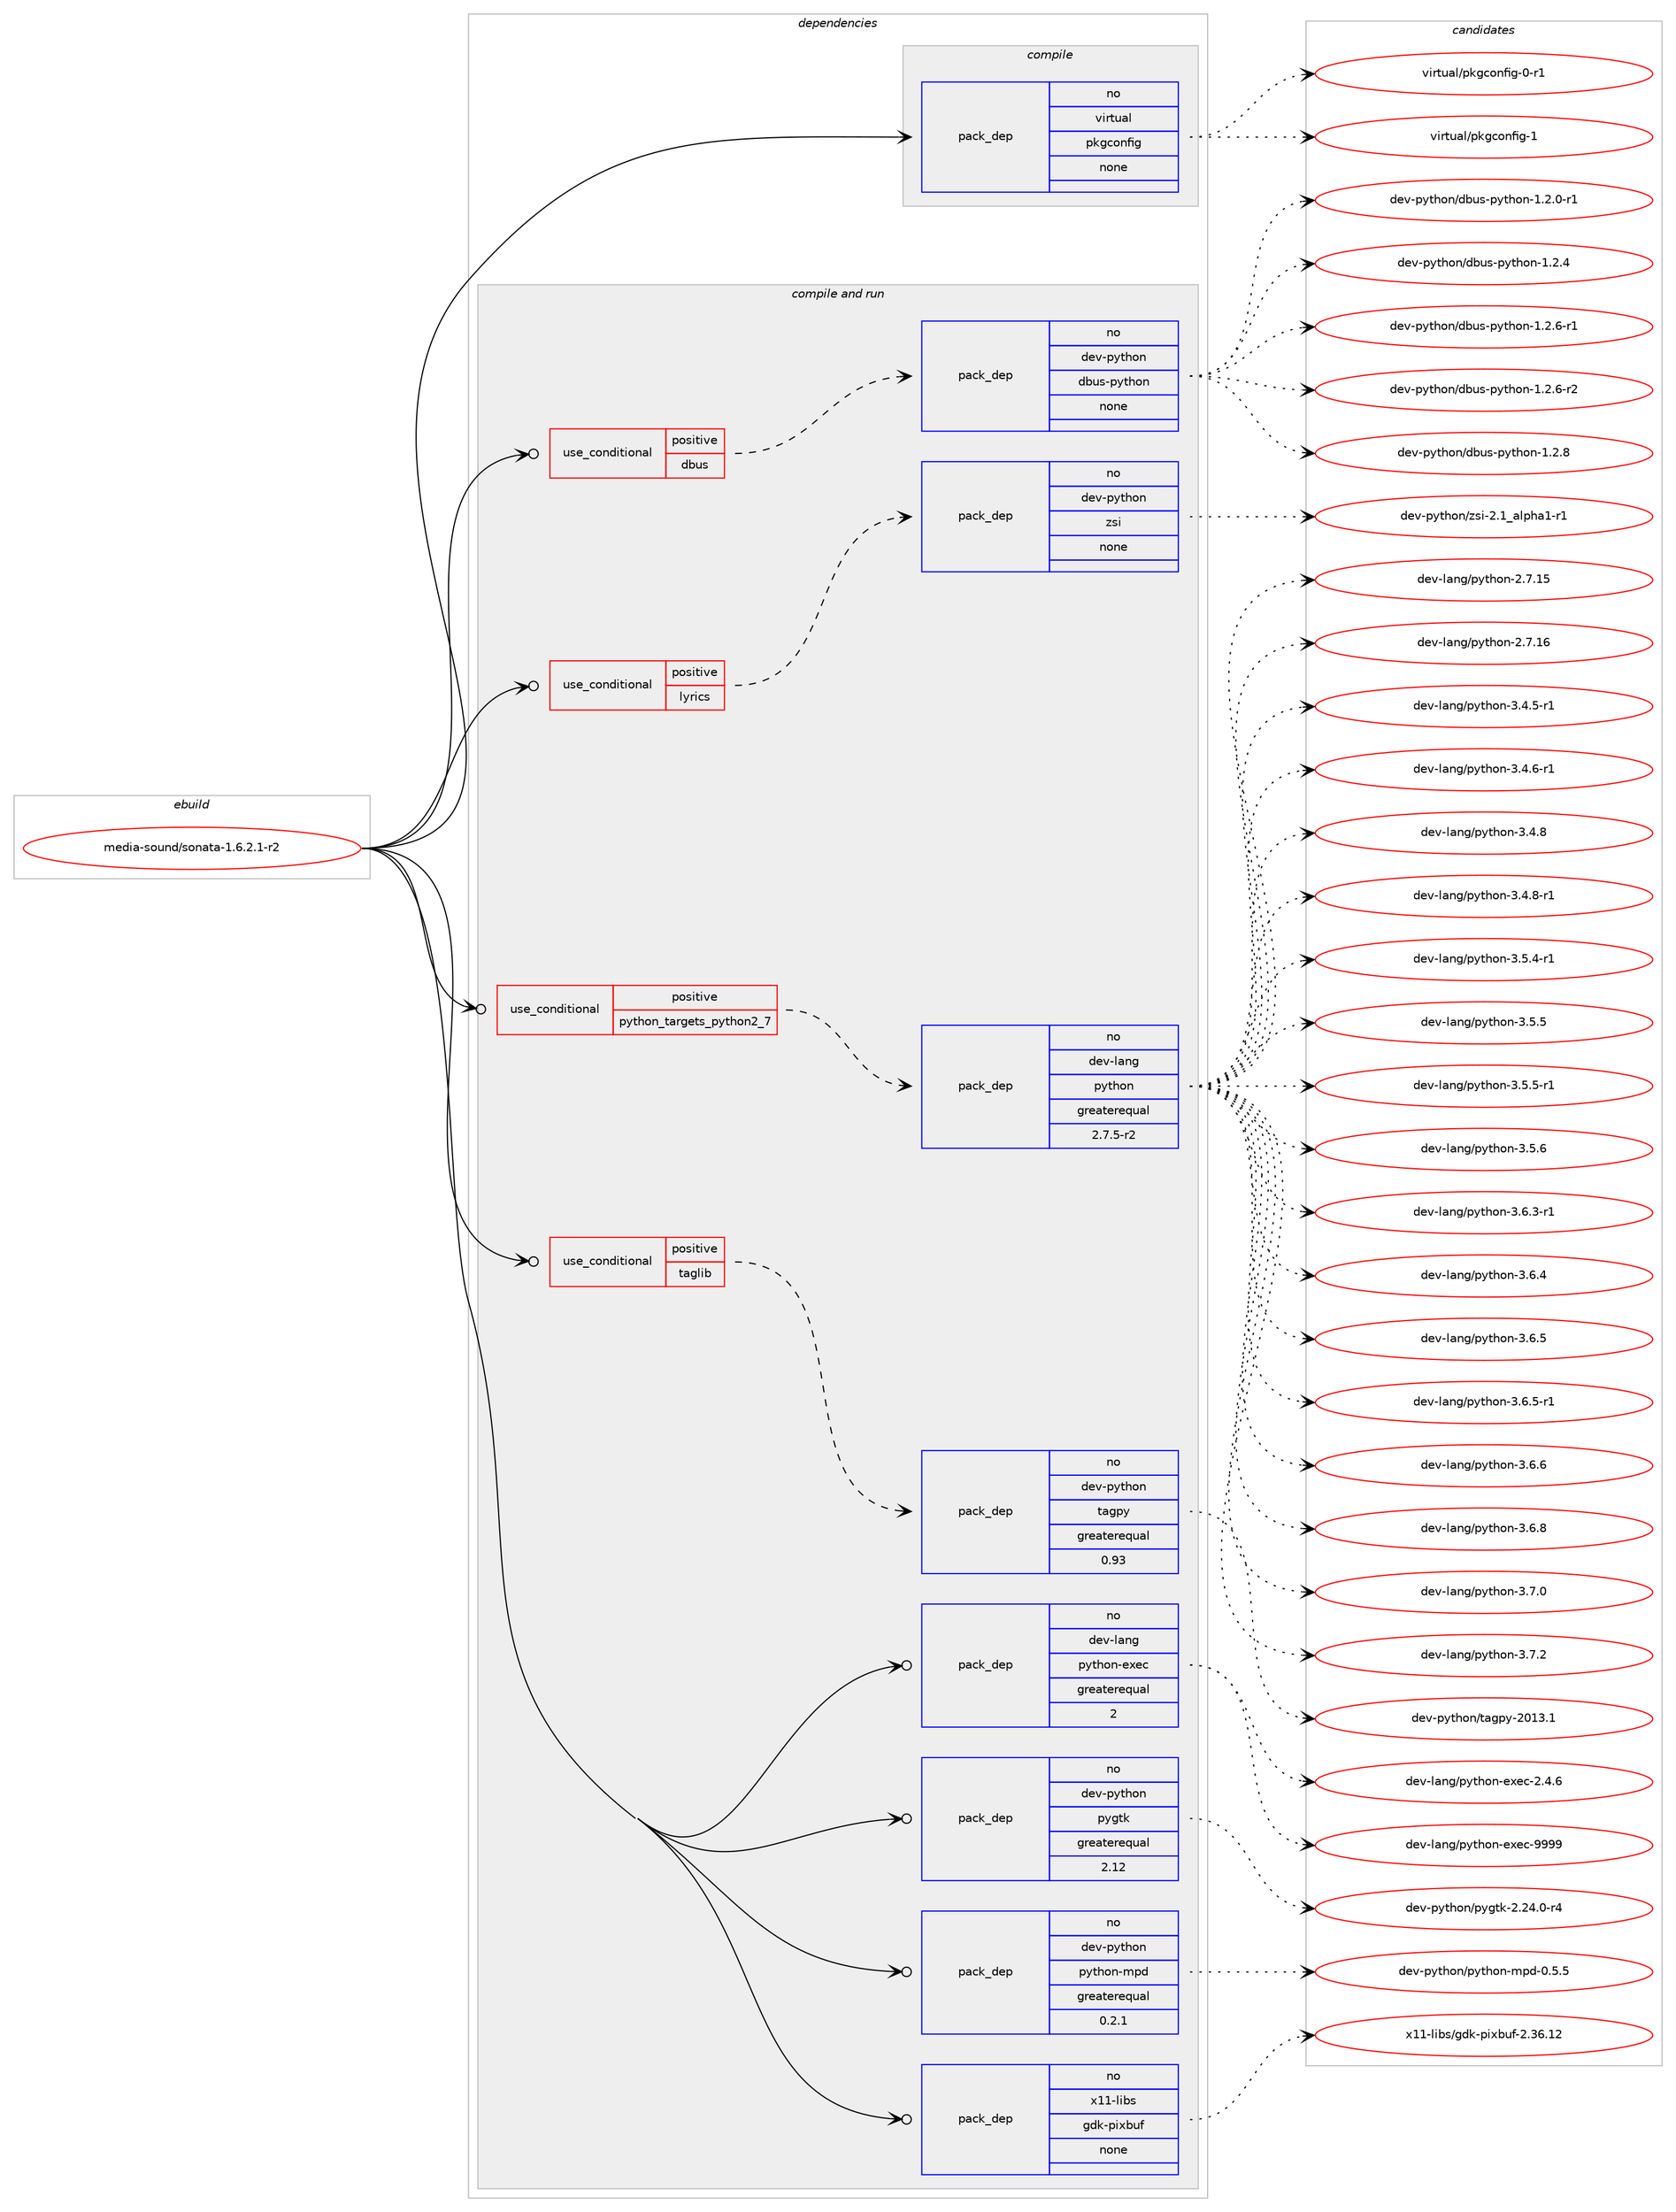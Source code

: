 digraph prolog {

# *************
# Graph options
# *************

newrank=true;
concentrate=true;
compound=true;
graph [rankdir=LR,fontname=Helvetica,fontsize=10,ranksep=1.5];#, ranksep=2.5, nodesep=0.2];
edge  [arrowhead=vee];
node  [fontname=Helvetica,fontsize=10];

# **********
# The ebuild
# **********

subgraph cluster_leftcol {
color=gray;
rank=same;
label=<<i>ebuild</i>>;
id [label="media-sound/sonata-1.6.2.1-r2", color=red, width=4, href="../media-sound/sonata-1.6.2.1-r2.svg"];
}

# ****************
# The dependencies
# ****************

subgraph cluster_midcol {
color=gray;
label=<<i>dependencies</i>>;
subgraph cluster_compile {
fillcolor="#eeeeee";
style=filled;
label=<<i>compile</i>>;
subgraph pack1166019 {
dependency1630579 [label=<<TABLE BORDER="0" CELLBORDER="1" CELLSPACING="0" CELLPADDING="4" WIDTH="220"><TR><TD ROWSPAN="6" CELLPADDING="30">pack_dep</TD></TR><TR><TD WIDTH="110">no</TD></TR><TR><TD>virtual</TD></TR><TR><TD>pkgconfig</TD></TR><TR><TD>none</TD></TR><TR><TD></TD></TR></TABLE>>, shape=none, color=blue];
}
id:e -> dependency1630579:w [weight=20,style="solid",arrowhead="vee"];
}
subgraph cluster_compileandrun {
fillcolor="#eeeeee";
style=filled;
label=<<i>compile and run</i>>;
subgraph cond438232 {
dependency1630580 [label=<<TABLE BORDER="0" CELLBORDER="1" CELLSPACING="0" CELLPADDING="4"><TR><TD ROWSPAN="3" CELLPADDING="10">use_conditional</TD></TR><TR><TD>positive</TD></TR><TR><TD>dbus</TD></TR></TABLE>>, shape=none, color=red];
subgraph pack1166020 {
dependency1630581 [label=<<TABLE BORDER="0" CELLBORDER="1" CELLSPACING="0" CELLPADDING="4" WIDTH="220"><TR><TD ROWSPAN="6" CELLPADDING="30">pack_dep</TD></TR><TR><TD WIDTH="110">no</TD></TR><TR><TD>dev-python</TD></TR><TR><TD>dbus-python</TD></TR><TR><TD>none</TD></TR><TR><TD></TD></TR></TABLE>>, shape=none, color=blue];
}
dependency1630580:e -> dependency1630581:w [weight=20,style="dashed",arrowhead="vee"];
}
id:e -> dependency1630580:w [weight=20,style="solid",arrowhead="odotvee"];
subgraph cond438233 {
dependency1630582 [label=<<TABLE BORDER="0" CELLBORDER="1" CELLSPACING="0" CELLPADDING="4"><TR><TD ROWSPAN="3" CELLPADDING="10">use_conditional</TD></TR><TR><TD>positive</TD></TR><TR><TD>lyrics</TD></TR></TABLE>>, shape=none, color=red];
subgraph pack1166021 {
dependency1630583 [label=<<TABLE BORDER="0" CELLBORDER="1" CELLSPACING="0" CELLPADDING="4" WIDTH="220"><TR><TD ROWSPAN="6" CELLPADDING="30">pack_dep</TD></TR><TR><TD WIDTH="110">no</TD></TR><TR><TD>dev-python</TD></TR><TR><TD>zsi</TD></TR><TR><TD>none</TD></TR><TR><TD></TD></TR></TABLE>>, shape=none, color=blue];
}
dependency1630582:e -> dependency1630583:w [weight=20,style="dashed",arrowhead="vee"];
}
id:e -> dependency1630582:w [weight=20,style="solid",arrowhead="odotvee"];
subgraph cond438234 {
dependency1630584 [label=<<TABLE BORDER="0" CELLBORDER="1" CELLSPACING="0" CELLPADDING="4"><TR><TD ROWSPAN="3" CELLPADDING="10">use_conditional</TD></TR><TR><TD>positive</TD></TR><TR><TD>python_targets_python2_7</TD></TR></TABLE>>, shape=none, color=red];
subgraph pack1166022 {
dependency1630585 [label=<<TABLE BORDER="0" CELLBORDER="1" CELLSPACING="0" CELLPADDING="4" WIDTH="220"><TR><TD ROWSPAN="6" CELLPADDING="30">pack_dep</TD></TR><TR><TD WIDTH="110">no</TD></TR><TR><TD>dev-lang</TD></TR><TR><TD>python</TD></TR><TR><TD>greaterequal</TD></TR><TR><TD>2.7.5-r2</TD></TR></TABLE>>, shape=none, color=blue];
}
dependency1630584:e -> dependency1630585:w [weight=20,style="dashed",arrowhead="vee"];
}
id:e -> dependency1630584:w [weight=20,style="solid",arrowhead="odotvee"];
subgraph cond438235 {
dependency1630586 [label=<<TABLE BORDER="0" CELLBORDER="1" CELLSPACING="0" CELLPADDING="4"><TR><TD ROWSPAN="3" CELLPADDING="10">use_conditional</TD></TR><TR><TD>positive</TD></TR><TR><TD>taglib</TD></TR></TABLE>>, shape=none, color=red];
subgraph pack1166023 {
dependency1630587 [label=<<TABLE BORDER="0" CELLBORDER="1" CELLSPACING="0" CELLPADDING="4" WIDTH="220"><TR><TD ROWSPAN="6" CELLPADDING="30">pack_dep</TD></TR><TR><TD WIDTH="110">no</TD></TR><TR><TD>dev-python</TD></TR><TR><TD>tagpy</TD></TR><TR><TD>greaterequal</TD></TR><TR><TD>0.93</TD></TR></TABLE>>, shape=none, color=blue];
}
dependency1630586:e -> dependency1630587:w [weight=20,style="dashed",arrowhead="vee"];
}
id:e -> dependency1630586:w [weight=20,style="solid",arrowhead="odotvee"];
subgraph pack1166024 {
dependency1630588 [label=<<TABLE BORDER="0" CELLBORDER="1" CELLSPACING="0" CELLPADDING="4" WIDTH="220"><TR><TD ROWSPAN="6" CELLPADDING="30">pack_dep</TD></TR><TR><TD WIDTH="110">no</TD></TR><TR><TD>dev-lang</TD></TR><TR><TD>python-exec</TD></TR><TR><TD>greaterequal</TD></TR><TR><TD>2</TD></TR></TABLE>>, shape=none, color=blue];
}
id:e -> dependency1630588:w [weight=20,style="solid",arrowhead="odotvee"];
subgraph pack1166025 {
dependency1630589 [label=<<TABLE BORDER="0" CELLBORDER="1" CELLSPACING="0" CELLPADDING="4" WIDTH="220"><TR><TD ROWSPAN="6" CELLPADDING="30">pack_dep</TD></TR><TR><TD WIDTH="110">no</TD></TR><TR><TD>dev-python</TD></TR><TR><TD>pygtk</TD></TR><TR><TD>greaterequal</TD></TR><TR><TD>2.12</TD></TR></TABLE>>, shape=none, color=blue];
}
id:e -> dependency1630589:w [weight=20,style="solid",arrowhead="odotvee"];
subgraph pack1166026 {
dependency1630590 [label=<<TABLE BORDER="0" CELLBORDER="1" CELLSPACING="0" CELLPADDING="4" WIDTH="220"><TR><TD ROWSPAN="6" CELLPADDING="30">pack_dep</TD></TR><TR><TD WIDTH="110">no</TD></TR><TR><TD>dev-python</TD></TR><TR><TD>python-mpd</TD></TR><TR><TD>greaterequal</TD></TR><TR><TD>0.2.1</TD></TR></TABLE>>, shape=none, color=blue];
}
id:e -> dependency1630590:w [weight=20,style="solid",arrowhead="odotvee"];
subgraph pack1166027 {
dependency1630591 [label=<<TABLE BORDER="0" CELLBORDER="1" CELLSPACING="0" CELLPADDING="4" WIDTH="220"><TR><TD ROWSPAN="6" CELLPADDING="30">pack_dep</TD></TR><TR><TD WIDTH="110">no</TD></TR><TR><TD>x11-libs</TD></TR><TR><TD>gdk-pixbuf</TD></TR><TR><TD>none</TD></TR><TR><TD></TD></TR></TABLE>>, shape=none, color=blue];
}
id:e -> dependency1630591:w [weight=20,style="solid",arrowhead="odotvee"];
}
subgraph cluster_run {
fillcolor="#eeeeee";
style=filled;
label=<<i>run</i>>;
}
}

# **************
# The candidates
# **************

subgraph cluster_choices {
rank=same;
color=gray;
label=<<i>candidates</i>>;

subgraph choice1166019 {
color=black;
nodesep=1;
choice11810511411611797108471121071039911111010210510345484511449 [label="virtual/pkgconfig-0-r1", color=red, width=4,href="../virtual/pkgconfig-0-r1.svg"];
choice1181051141161179710847112107103991111101021051034549 [label="virtual/pkgconfig-1", color=red, width=4,href="../virtual/pkgconfig-1.svg"];
dependency1630579:e -> choice11810511411611797108471121071039911111010210510345484511449:w [style=dotted,weight="100"];
dependency1630579:e -> choice1181051141161179710847112107103991111101021051034549:w [style=dotted,weight="100"];
}
subgraph choice1166020 {
color=black;
nodesep=1;
choice100101118451121211161041111104710098117115451121211161041111104549465046484511449 [label="dev-python/dbus-python-1.2.0-r1", color=red, width=4,href="../dev-python/dbus-python-1.2.0-r1.svg"];
choice10010111845112121116104111110471009811711545112121116104111110454946504652 [label="dev-python/dbus-python-1.2.4", color=red, width=4,href="../dev-python/dbus-python-1.2.4.svg"];
choice100101118451121211161041111104710098117115451121211161041111104549465046544511449 [label="dev-python/dbus-python-1.2.6-r1", color=red, width=4,href="../dev-python/dbus-python-1.2.6-r1.svg"];
choice100101118451121211161041111104710098117115451121211161041111104549465046544511450 [label="dev-python/dbus-python-1.2.6-r2", color=red, width=4,href="../dev-python/dbus-python-1.2.6-r2.svg"];
choice10010111845112121116104111110471009811711545112121116104111110454946504656 [label="dev-python/dbus-python-1.2.8", color=red, width=4,href="../dev-python/dbus-python-1.2.8.svg"];
dependency1630581:e -> choice100101118451121211161041111104710098117115451121211161041111104549465046484511449:w [style=dotted,weight="100"];
dependency1630581:e -> choice10010111845112121116104111110471009811711545112121116104111110454946504652:w [style=dotted,weight="100"];
dependency1630581:e -> choice100101118451121211161041111104710098117115451121211161041111104549465046544511449:w [style=dotted,weight="100"];
dependency1630581:e -> choice100101118451121211161041111104710098117115451121211161041111104549465046544511450:w [style=dotted,weight="100"];
dependency1630581:e -> choice10010111845112121116104111110471009811711545112121116104111110454946504656:w [style=dotted,weight="100"];
}
subgraph choice1166021 {
color=black;
nodesep=1;
choice100101118451121211161041111104712211510545504649959710811210497494511449 [label="dev-python/zsi-2.1_alpha1-r1", color=red, width=4,href="../dev-python/zsi-2.1_alpha1-r1.svg"];
dependency1630583:e -> choice100101118451121211161041111104712211510545504649959710811210497494511449:w [style=dotted,weight="100"];
}
subgraph choice1166022 {
color=black;
nodesep=1;
choice10010111845108971101034711212111610411111045504655464953 [label="dev-lang/python-2.7.15", color=red, width=4,href="../dev-lang/python-2.7.15.svg"];
choice10010111845108971101034711212111610411111045504655464954 [label="dev-lang/python-2.7.16", color=red, width=4,href="../dev-lang/python-2.7.16.svg"];
choice1001011184510897110103471121211161041111104551465246534511449 [label="dev-lang/python-3.4.5-r1", color=red, width=4,href="../dev-lang/python-3.4.5-r1.svg"];
choice1001011184510897110103471121211161041111104551465246544511449 [label="dev-lang/python-3.4.6-r1", color=red, width=4,href="../dev-lang/python-3.4.6-r1.svg"];
choice100101118451089711010347112121116104111110455146524656 [label="dev-lang/python-3.4.8", color=red, width=4,href="../dev-lang/python-3.4.8.svg"];
choice1001011184510897110103471121211161041111104551465246564511449 [label="dev-lang/python-3.4.8-r1", color=red, width=4,href="../dev-lang/python-3.4.8-r1.svg"];
choice1001011184510897110103471121211161041111104551465346524511449 [label="dev-lang/python-3.5.4-r1", color=red, width=4,href="../dev-lang/python-3.5.4-r1.svg"];
choice100101118451089711010347112121116104111110455146534653 [label="dev-lang/python-3.5.5", color=red, width=4,href="../dev-lang/python-3.5.5.svg"];
choice1001011184510897110103471121211161041111104551465346534511449 [label="dev-lang/python-3.5.5-r1", color=red, width=4,href="../dev-lang/python-3.5.5-r1.svg"];
choice100101118451089711010347112121116104111110455146534654 [label="dev-lang/python-3.5.6", color=red, width=4,href="../dev-lang/python-3.5.6.svg"];
choice1001011184510897110103471121211161041111104551465446514511449 [label="dev-lang/python-3.6.3-r1", color=red, width=4,href="../dev-lang/python-3.6.3-r1.svg"];
choice100101118451089711010347112121116104111110455146544652 [label="dev-lang/python-3.6.4", color=red, width=4,href="../dev-lang/python-3.6.4.svg"];
choice100101118451089711010347112121116104111110455146544653 [label="dev-lang/python-3.6.5", color=red, width=4,href="../dev-lang/python-3.6.5.svg"];
choice1001011184510897110103471121211161041111104551465446534511449 [label="dev-lang/python-3.6.5-r1", color=red, width=4,href="../dev-lang/python-3.6.5-r1.svg"];
choice100101118451089711010347112121116104111110455146544654 [label="dev-lang/python-3.6.6", color=red, width=4,href="../dev-lang/python-3.6.6.svg"];
choice100101118451089711010347112121116104111110455146544656 [label="dev-lang/python-3.6.8", color=red, width=4,href="../dev-lang/python-3.6.8.svg"];
choice100101118451089711010347112121116104111110455146554648 [label="dev-lang/python-3.7.0", color=red, width=4,href="../dev-lang/python-3.7.0.svg"];
choice100101118451089711010347112121116104111110455146554650 [label="dev-lang/python-3.7.2", color=red, width=4,href="../dev-lang/python-3.7.2.svg"];
dependency1630585:e -> choice10010111845108971101034711212111610411111045504655464953:w [style=dotted,weight="100"];
dependency1630585:e -> choice10010111845108971101034711212111610411111045504655464954:w [style=dotted,weight="100"];
dependency1630585:e -> choice1001011184510897110103471121211161041111104551465246534511449:w [style=dotted,weight="100"];
dependency1630585:e -> choice1001011184510897110103471121211161041111104551465246544511449:w [style=dotted,weight="100"];
dependency1630585:e -> choice100101118451089711010347112121116104111110455146524656:w [style=dotted,weight="100"];
dependency1630585:e -> choice1001011184510897110103471121211161041111104551465246564511449:w [style=dotted,weight="100"];
dependency1630585:e -> choice1001011184510897110103471121211161041111104551465346524511449:w [style=dotted,weight="100"];
dependency1630585:e -> choice100101118451089711010347112121116104111110455146534653:w [style=dotted,weight="100"];
dependency1630585:e -> choice1001011184510897110103471121211161041111104551465346534511449:w [style=dotted,weight="100"];
dependency1630585:e -> choice100101118451089711010347112121116104111110455146534654:w [style=dotted,weight="100"];
dependency1630585:e -> choice1001011184510897110103471121211161041111104551465446514511449:w [style=dotted,weight="100"];
dependency1630585:e -> choice100101118451089711010347112121116104111110455146544652:w [style=dotted,weight="100"];
dependency1630585:e -> choice100101118451089711010347112121116104111110455146544653:w [style=dotted,weight="100"];
dependency1630585:e -> choice1001011184510897110103471121211161041111104551465446534511449:w [style=dotted,weight="100"];
dependency1630585:e -> choice100101118451089711010347112121116104111110455146544654:w [style=dotted,weight="100"];
dependency1630585:e -> choice100101118451089711010347112121116104111110455146544656:w [style=dotted,weight="100"];
dependency1630585:e -> choice100101118451089711010347112121116104111110455146554648:w [style=dotted,weight="100"];
dependency1630585:e -> choice100101118451089711010347112121116104111110455146554650:w [style=dotted,weight="100"];
}
subgraph choice1166023 {
color=black;
nodesep=1;
choice10010111845112121116104111110471169710311212145504849514649 [label="dev-python/tagpy-2013.1", color=red, width=4,href="../dev-python/tagpy-2013.1.svg"];
dependency1630587:e -> choice10010111845112121116104111110471169710311212145504849514649:w [style=dotted,weight="100"];
}
subgraph choice1166024 {
color=black;
nodesep=1;
choice1001011184510897110103471121211161041111104510112010199455046524654 [label="dev-lang/python-exec-2.4.6", color=red, width=4,href="../dev-lang/python-exec-2.4.6.svg"];
choice10010111845108971101034711212111610411111045101120101994557575757 [label="dev-lang/python-exec-9999", color=red, width=4,href="../dev-lang/python-exec-9999.svg"];
dependency1630588:e -> choice1001011184510897110103471121211161041111104510112010199455046524654:w [style=dotted,weight="100"];
dependency1630588:e -> choice10010111845108971101034711212111610411111045101120101994557575757:w [style=dotted,weight="100"];
}
subgraph choice1166025 {
color=black;
nodesep=1;
choice1001011184511212111610411111047112121103116107455046505246484511452 [label="dev-python/pygtk-2.24.0-r4", color=red, width=4,href="../dev-python/pygtk-2.24.0-r4.svg"];
dependency1630589:e -> choice1001011184511212111610411111047112121103116107455046505246484511452:w [style=dotted,weight="100"];
}
subgraph choice1166026 {
color=black;
nodesep=1;
choice100101118451121211161041111104711212111610411111045109112100454846534653 [label="dev-python/python-mpd-0.5.5", color=red, width=4,href="../dev-python/python-mpd-0.5.5.svg"];
dependency1630590:e -> choice100101118451121211161041111104711212111610411111045109112100454846534653:w [style=dotted,weight="100"];
}
subgraph choice1166027 {
color=black;
nodesep=1;
choice120494945108105981154710310010745112105120981171024550465154464950 [label="x11-libs/gdk-pixbuf-2.36.12", color=red, width=4,href="../x11-libs/gdk-pixbuf-2.36.12.svg"];
dependency1630591:e -> choice120494945108105981154710310010745112105120981171024550465154464950:w [style=dotted,weight="100"];
}
}

}
